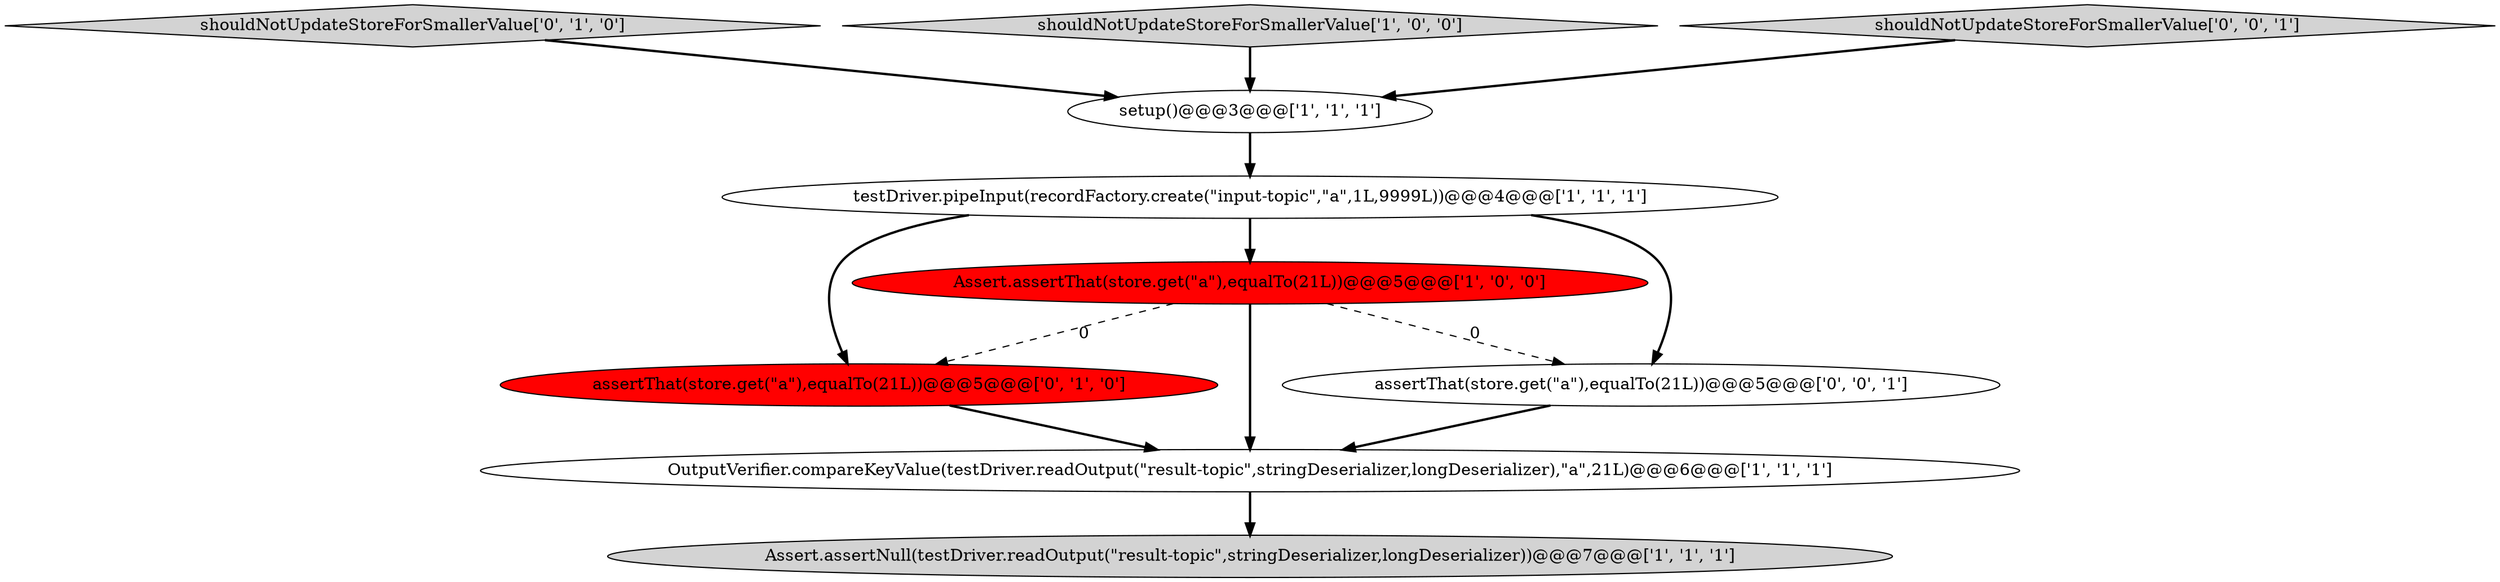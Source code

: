 digraph {
0 [style = filled, label = "testDriver.pipeInput(recordFactory.create(\"input-topic\",\"a\",1L,9999L))@@@4@@@['1', '1', '1']", fillcolor = white, shape = ellipse image = "AAA0AAABBB1BBB"];
6 [style = filled, label = "assertThat(store.get(\"a\"),equalTo(21L))@@@5@@@['0', '1', '0']", fillcolor = red, shape = ellipse image = "AAA1AAABBB2BBB"];
4 [style = filled, label = "Assert.assertThat(store.get(\"a\"),equalTo(21L))@@@5@@@['1', '0', '0']", fillcolor = red, shape = ellipse image = "AAA1AAABBB1BBB"];
2 [style = filled, label = "Assert.assertNull(testDriver.readOutput(\"result-topic\",stringDeserializer,longDeserializer))@@@7@@@['1', '1', '1']", fillcolor = lightgray, shape = ellipse image = "AAA0AAABBB1BBB"];
5 [style = filled, label = "setup()@@@3@@@['1', '1', '1']", fillcolor = white, shape = ellipse image = "AAA0AAABBB1BBB"];
9 [style = filled, label = "assertThat(store.get(\"a\"),equalTo(21L))@@@5@@@['0', '0', '1']", fillcolor = white, shape = ellipse image = "AAA0AAABBB3BBB"];
7 [style = filled, label = "shouldNotUpdateStoreForSmallerValue['0', '1', '0']", fillcolor = lightgray, shape = diamond image = "AAA0AAABBB2BBB"];
1 [style = filled, label = "OutputVerifier.compareKeyValue(testDriver.readOutput(\"result-topic\",stringDeserializer,longDeserializer),\"a\",21L)@@@6@@@['1', '1', '1']", fillcolor = white, shape = ellipse image = "AAA0AAABBB1BBB"];
3 [style = filled, label = "shouldNotUpdateStoreForSmallerValue['1', '0', '0']", fillcolor = lightgray, shape = diamond image = "AAA0AAABBB1BBB"];
8 [style = filled, label = "shouldNotUpdateStoreForSmallerValue['0', '0', '1']", fillcolor = lightgray, shape = diamond image = "AAA0AAABBB3BBB"];
6->1 [style = bold, label=""];
4->9 [style = dashed, label="0"];
1->2 [style = bold, label=""];
4->1 [style = bold, label=""];
3->5 [style = bold, label=""];
7->5 [style = bold, label=""];
0->9 [style = bold, label=""];
9->1 [style = bold, label=""];
5->0 [style = bold, label=""];
8->5 [style = bold, label=""];
4->6 [style = dashed, label="0"];
0->4 [style = bold, label=""];
0->6 [style = bold, label=""];
}
